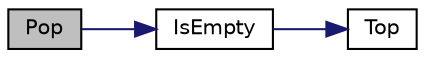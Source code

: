 digraph "Pop"
{
 // INTERACTIVE_SVG=YES
  edge [fontname="Helvetica",fontsize="10",labelfontname="Helvetica",labelfontsize="10"];
  node [fontname="Helvetica",fontsize="10",shape=record];
  rankdir="LR";
  Node19 [label="Pop",height=0.2,width=0.4,color="black", fillcolor="grey75", style="filled", fontcolor="black"];
  Node19 -> Node20 [color="midnightblue",fontsize="10",style="solid",fontname="Helvetica"];
  Node20 [label="IsEmpty",height=0.2,width=0.4,color="black", fillcolor="white", style="filled",URL="$db/d38/_nlinhas_8c.html#a22434c1b1df6074d54b4b13e5a891c6b"];
  Node20 -> Node21 [color="midnightblue",fontsize="10",style="solid",fontname="Helvetica"];
  Node21 [label="Top",height=0.2,width=0.4,color="black", fillcolor="white", style="filled",URL="$db/d38/_nlinhas_8c.html#a6a154032624b6573f0fa1a2125616ebb"];
}
